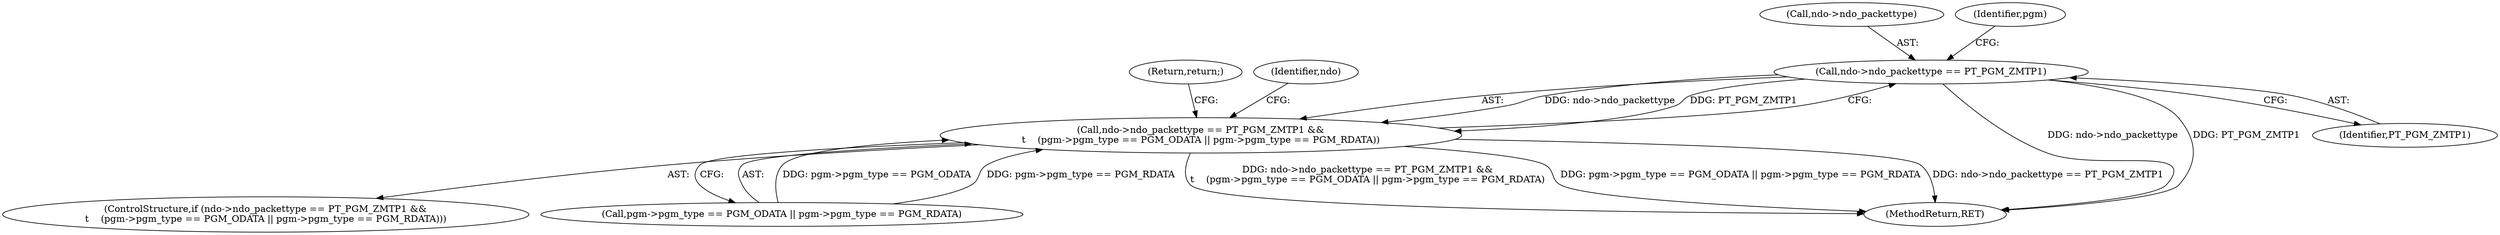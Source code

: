 digraph "0_tcpdump_4601c685e7fd19c3724d5e499c69b8d3ec49933e@pointer" {
"1001981" [label="(Call,ndo->ndo_packettype == PT_PGM_ZMTP1)"];
"1001980" [label="(Call,ndo->ndo_packettype == PT_PGM_ZMTP1 &&\n\t    (pgm->pgm_type == PGM_ODATA || pgm->pgm_type == PGM_RDATA))"];
"1001979" [label="(ControlStructure,if (ndo->ndo_packettype == PT_PGM_ZMTP1 &&\n\t    (pgm->pgm_type == PGM_ODATA || pgm->pgm_type == PGM_RDATA)))"];
"1001986" [label="(Call,pgm->pgm_type == PGM_ODATA || pgm->pgm_type == PGM_RDATA)"];
"1001982" [label="(Call,ndo->ndo_packettype)"];
"1002019" [label="(MethodReturn,RET)"];
"1001989" [label="(Identifier,pgm)"];
"1001980" [label="(Call,ndo->ndo_packettype == PT_PGM_ZMTP1 &&\n\t    (pgm->pgm_type == PGM_ODATA || pgm->pgm_type == PGM_RDATA))"];
"1002005" [label="(Return,return;)"];
"1001981" [label="(Call,ndo->ndo_packettype == PT_PGM_ZMTP1)"];
"1001998" [label="(Identifier,ndo)"];
"1001985" [label="(Identifier,PT_PGM_ZMTP1)"];
"1001981" -> "1001980"  [label="AST: "];
"1001981" -> "1001985"  [label="CFG: "];
"1001982" -> "1001981"  [label="AST: "];
"1001985" -> "1001981"  [label="AST: "];
"1001989" -> "1001981"  [label="CFG: "];
"1001980" -> "1001981"  [label="CFG: "];
"1001981" -> "1002019"  [label="DDG: ndo->ndo_packettype"];
"1001981" -> "1002019"  [label="DDG: PT_PGM_ZMTP1"];
"1001981" -> "1001980"  [label="DDG: ndo->ndo_packettype"];
"1001981" -> "1001980"  [label="DDG: PT_PGM_ZMTP1"];
"1001980" -> "1001979"  [label="AST: "];
"1001980" -> "1001986"  [label="CFG: "];
"1001986" -> "1001980"  [label="AST: "];
"1001998" -> "1001980"  [label="CFG: "];
"1002005" -> "1001980"  [label="CFG: "];
"1001980" -> "1002019"  [label="DDG: ndo->ndo_packettype == PT_PGM_ZMTP1 &&\n\t    (pgm->pgm_type == PGM_ODATA || pgm->pgm_type == PGM_RDATA)"];
"1001980" -> "1002019"  [label="DDG: pgm->pgm_type == PGM_ODATA || pgm->pgm_type == PGM_RDATA"];
"1001980" -> "1002019"  [label="DDG: ndo->ndo_packettype == PT_PGM_ZMTP1"];
"1001986" -> "1001980"  [label="DDG: pgm->pgm_type == PGM_ODATA"];
"1001986" -> "1001980"  [label="DDG: pgm->pgm_type == PGM_RDATA"];
}

